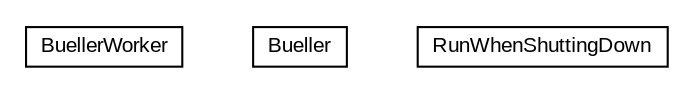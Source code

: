 #!/usr/local/bin/dot
#
# Class diagram 
# Generated by UMLGraph version R5_6-24-gf6e263 (http://www.umlgraph.org/)
#

digraph G {
	edge [fontname="arial",fontsize=10,labelfontname="arial",labelfontsize=10];
	node [fontname="arial",fontsize=10,shape=plaintext];
	nodesep=0.25;
	ranksep=0.5;
	// org.miloss.fgsms.bueller.BuellerWorker
	c72474 [label=<<table title="org.miloss.fgsms.bueller.BuellerWorker" border="0" cellborder="1" cellspacing="0" cellpadding="2" port="p" href="./BuellerWorker.html">
		<tr><td><table border="0" cellspacing="0" cellpadding="1">
<tr><td align="center" balign="center"> BuellerWorker </td></tr>
		</table></td></tr>
		</table>>, URL="./BuellerWorker.html", fontname="arial", fontcolor="black", fontsize=10.0];
	// org.miloss.fgsms.bueller.Bueller
	c72475 [label=<<table title="org.miloss.fgsms.bueller.Bueller" border="0" cellborder="1" cellspacing="0" cellpadding="2" port="p" href="./Bueller.html">
		<tr><td><table border="0" cellspacing="0" cellpadding="1">
<tr><td align="center" balign="center"> Bueller </td></tr>
		</table></td></tr>
		</table>>, URL="./Bueller.html", fontname="arial", fontcolor="black", fontsize=10.0];
	// org.miloss.fgsms.bueller.Bueller.RunWhenShuttingDown
	c72476 [label=<<table title="org.miloss.fgsms.bueller.Bueller.RunWhenShuttingDown" border="0" cellborder="1" cellspacing="0" cellpadding="2" port="p" href="./Bueller.RunWhenShuttingDown.html">
		<tr><td><table border="0" cellspacing="0" cellpadding="1">
<tr><td align="center" balign="center"> RunWhenShuttingDown </td></tr>
		</table></td></tr>
		</table>>, URL="./Bueller.RunWhenShuttingDown.html", fontname="arial", fontcolor="black", fontsize=10.0];
}


